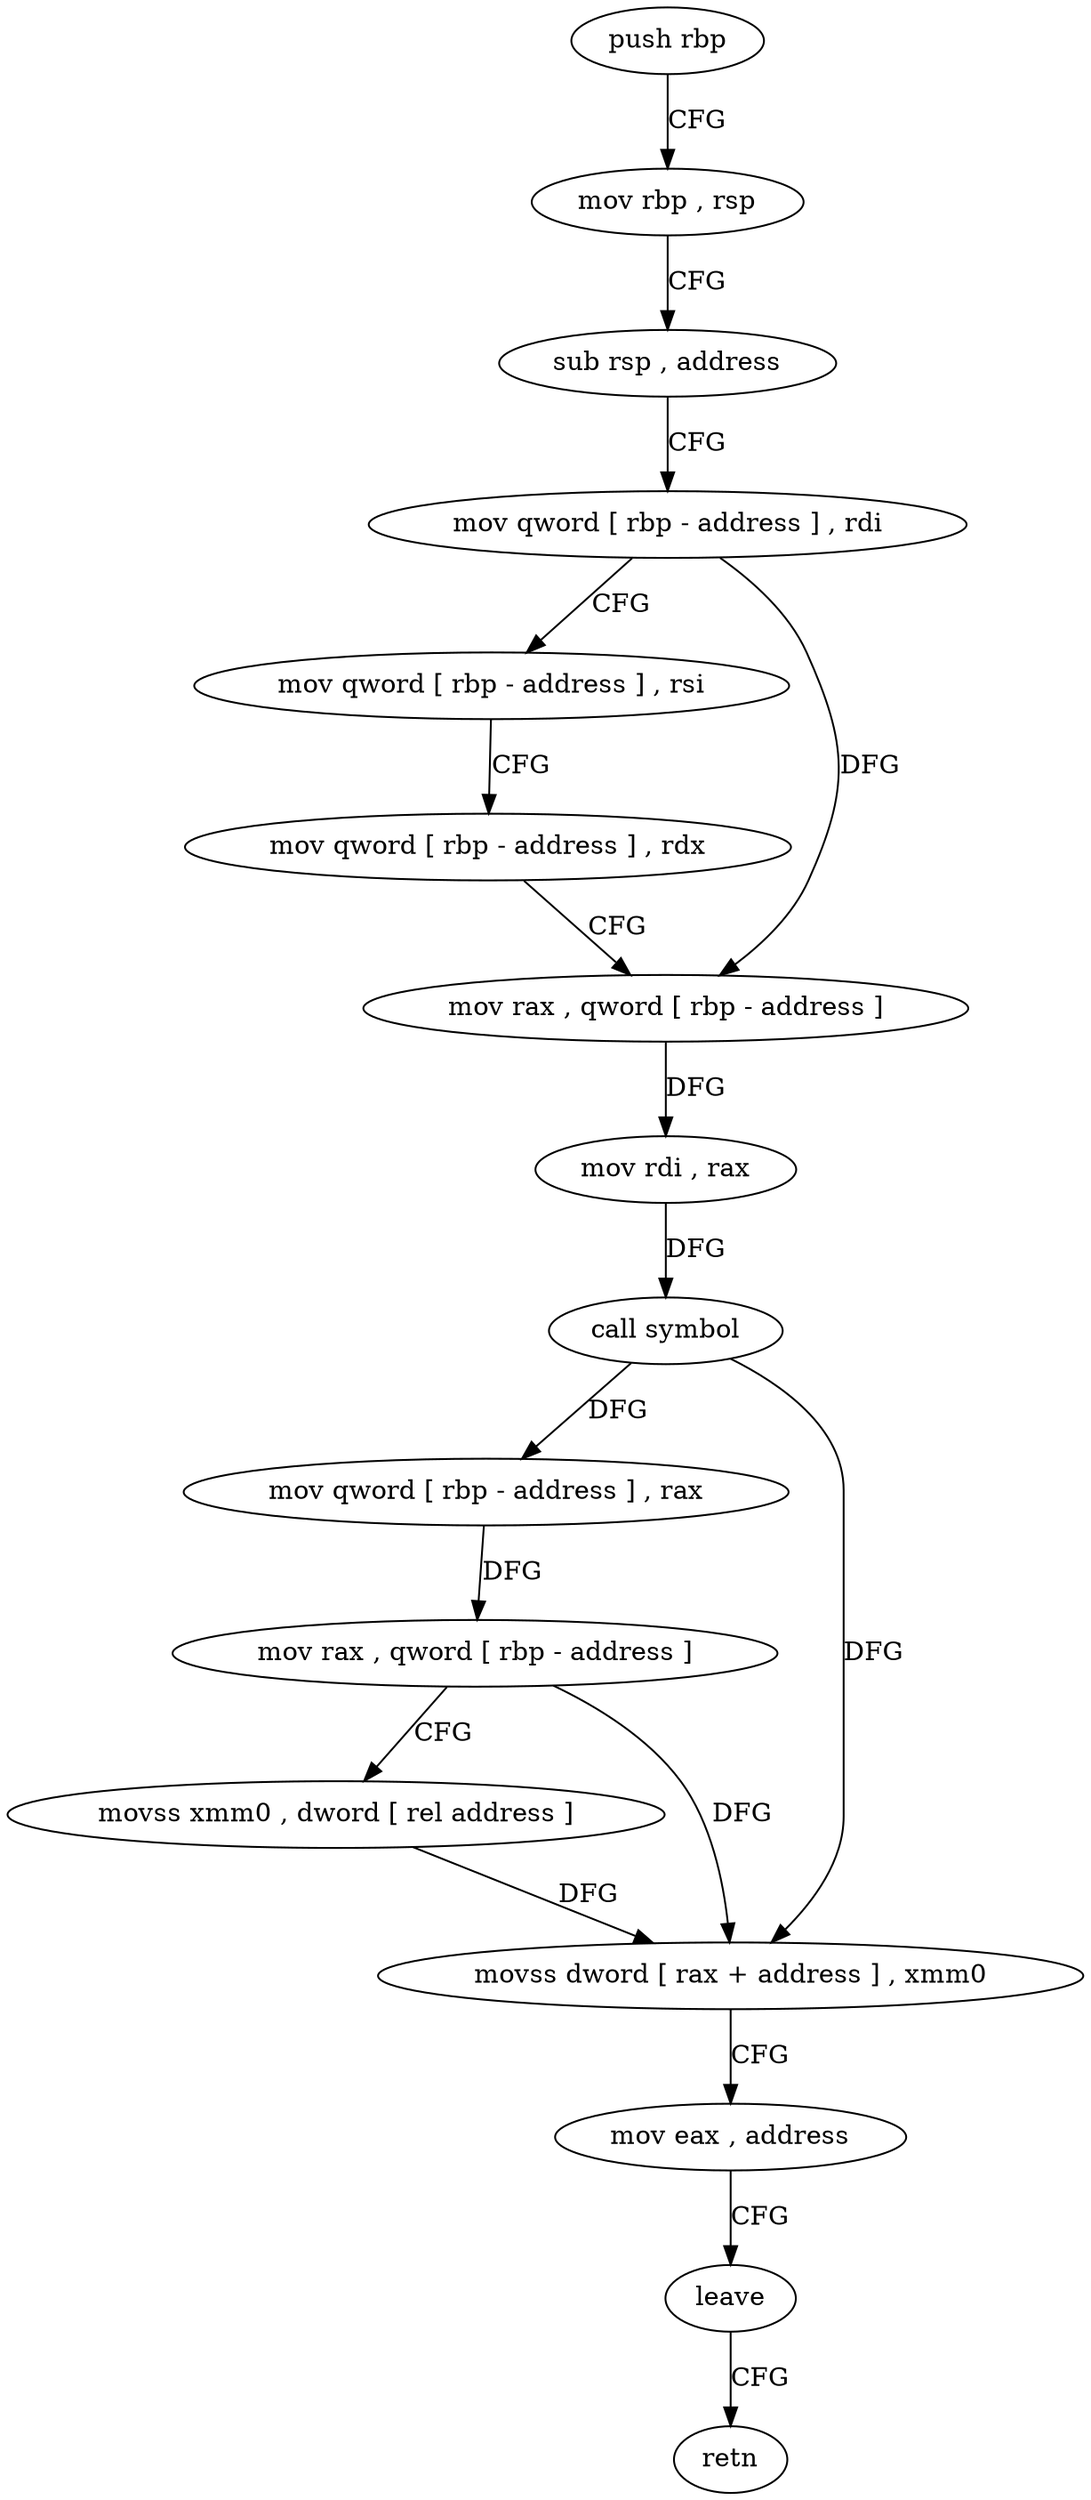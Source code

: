 digraph "func" {
"4258276" [label = "push rbp" ]
"4258277" [label = "mov rbp , rsp" ]
"4258280" [label = "sub rsp , address" ]
"4258284" [label = "mov qword [ rbp - address ] , rdi" ]
"4258288" [label = "mov qword [ rbp - address ] , rsi" ]
"4258292" [label = "mov qword [ rbp - address ] , rdx" ]
"4258296" [label = "mov rax , qword [ rbp - address ]" ]
"4258300" [label = "mov rdi , rax" ]
"4258303" [label = "call symbol" ]
"4258308" [label = "mov qword [ rbp - address ] , rax" ]
"4258312" [label = "mov rax , qword [ rbp - address ]" ]
"4258316" [label = "movss xmm0 , dword [ rel address ]" ]
"4258324" [label = "movss dword [ rax + address ] , xmm0" ]
"4258329" [label = "mov eax , address" ]
"4258334" [label = "leave" ]
"4258335" [label = "retn" ]
"4258276" -> "4258277" [ label = "CFG" ]
"4258277" -> "4258280" [ label = "CFG" ]
"4258280" -> "4258284" [ label = "CFG" ]
"4258284" -> "4258288" [ label = "CFG" ]
"4258284" -> "4258296" [ label = "DFG" ]
"4258288" -> "4258292" [ label = "CFG" ]
"4258292" -> "4258296" [ label = "CFG" ]
"4258296" -> "4258300" [ label = "DFG" ]
"4258300" -> "4258303" [ label = "DFG" ]
"4258303" -> "4258308" [ label = "DFG" ]
"4258303" -> "4258324" [ label = "DFG" ]
"4258308" -> "4258312" [ label = "DFG" ]
"4258312" -> "4258316" [ label = "CFG" ]
"4258312" -> "4258324" [ label = "DFG" ]
"4258316" -> "4258324" [ label = "DFG" ]
"4258324" -> "4258329" [ label = "CFG" ]
"4258329" -> "4258334" [ label = "CFG" ]
"4258334" -> "4258335" [ label = "CFG" ]
}
